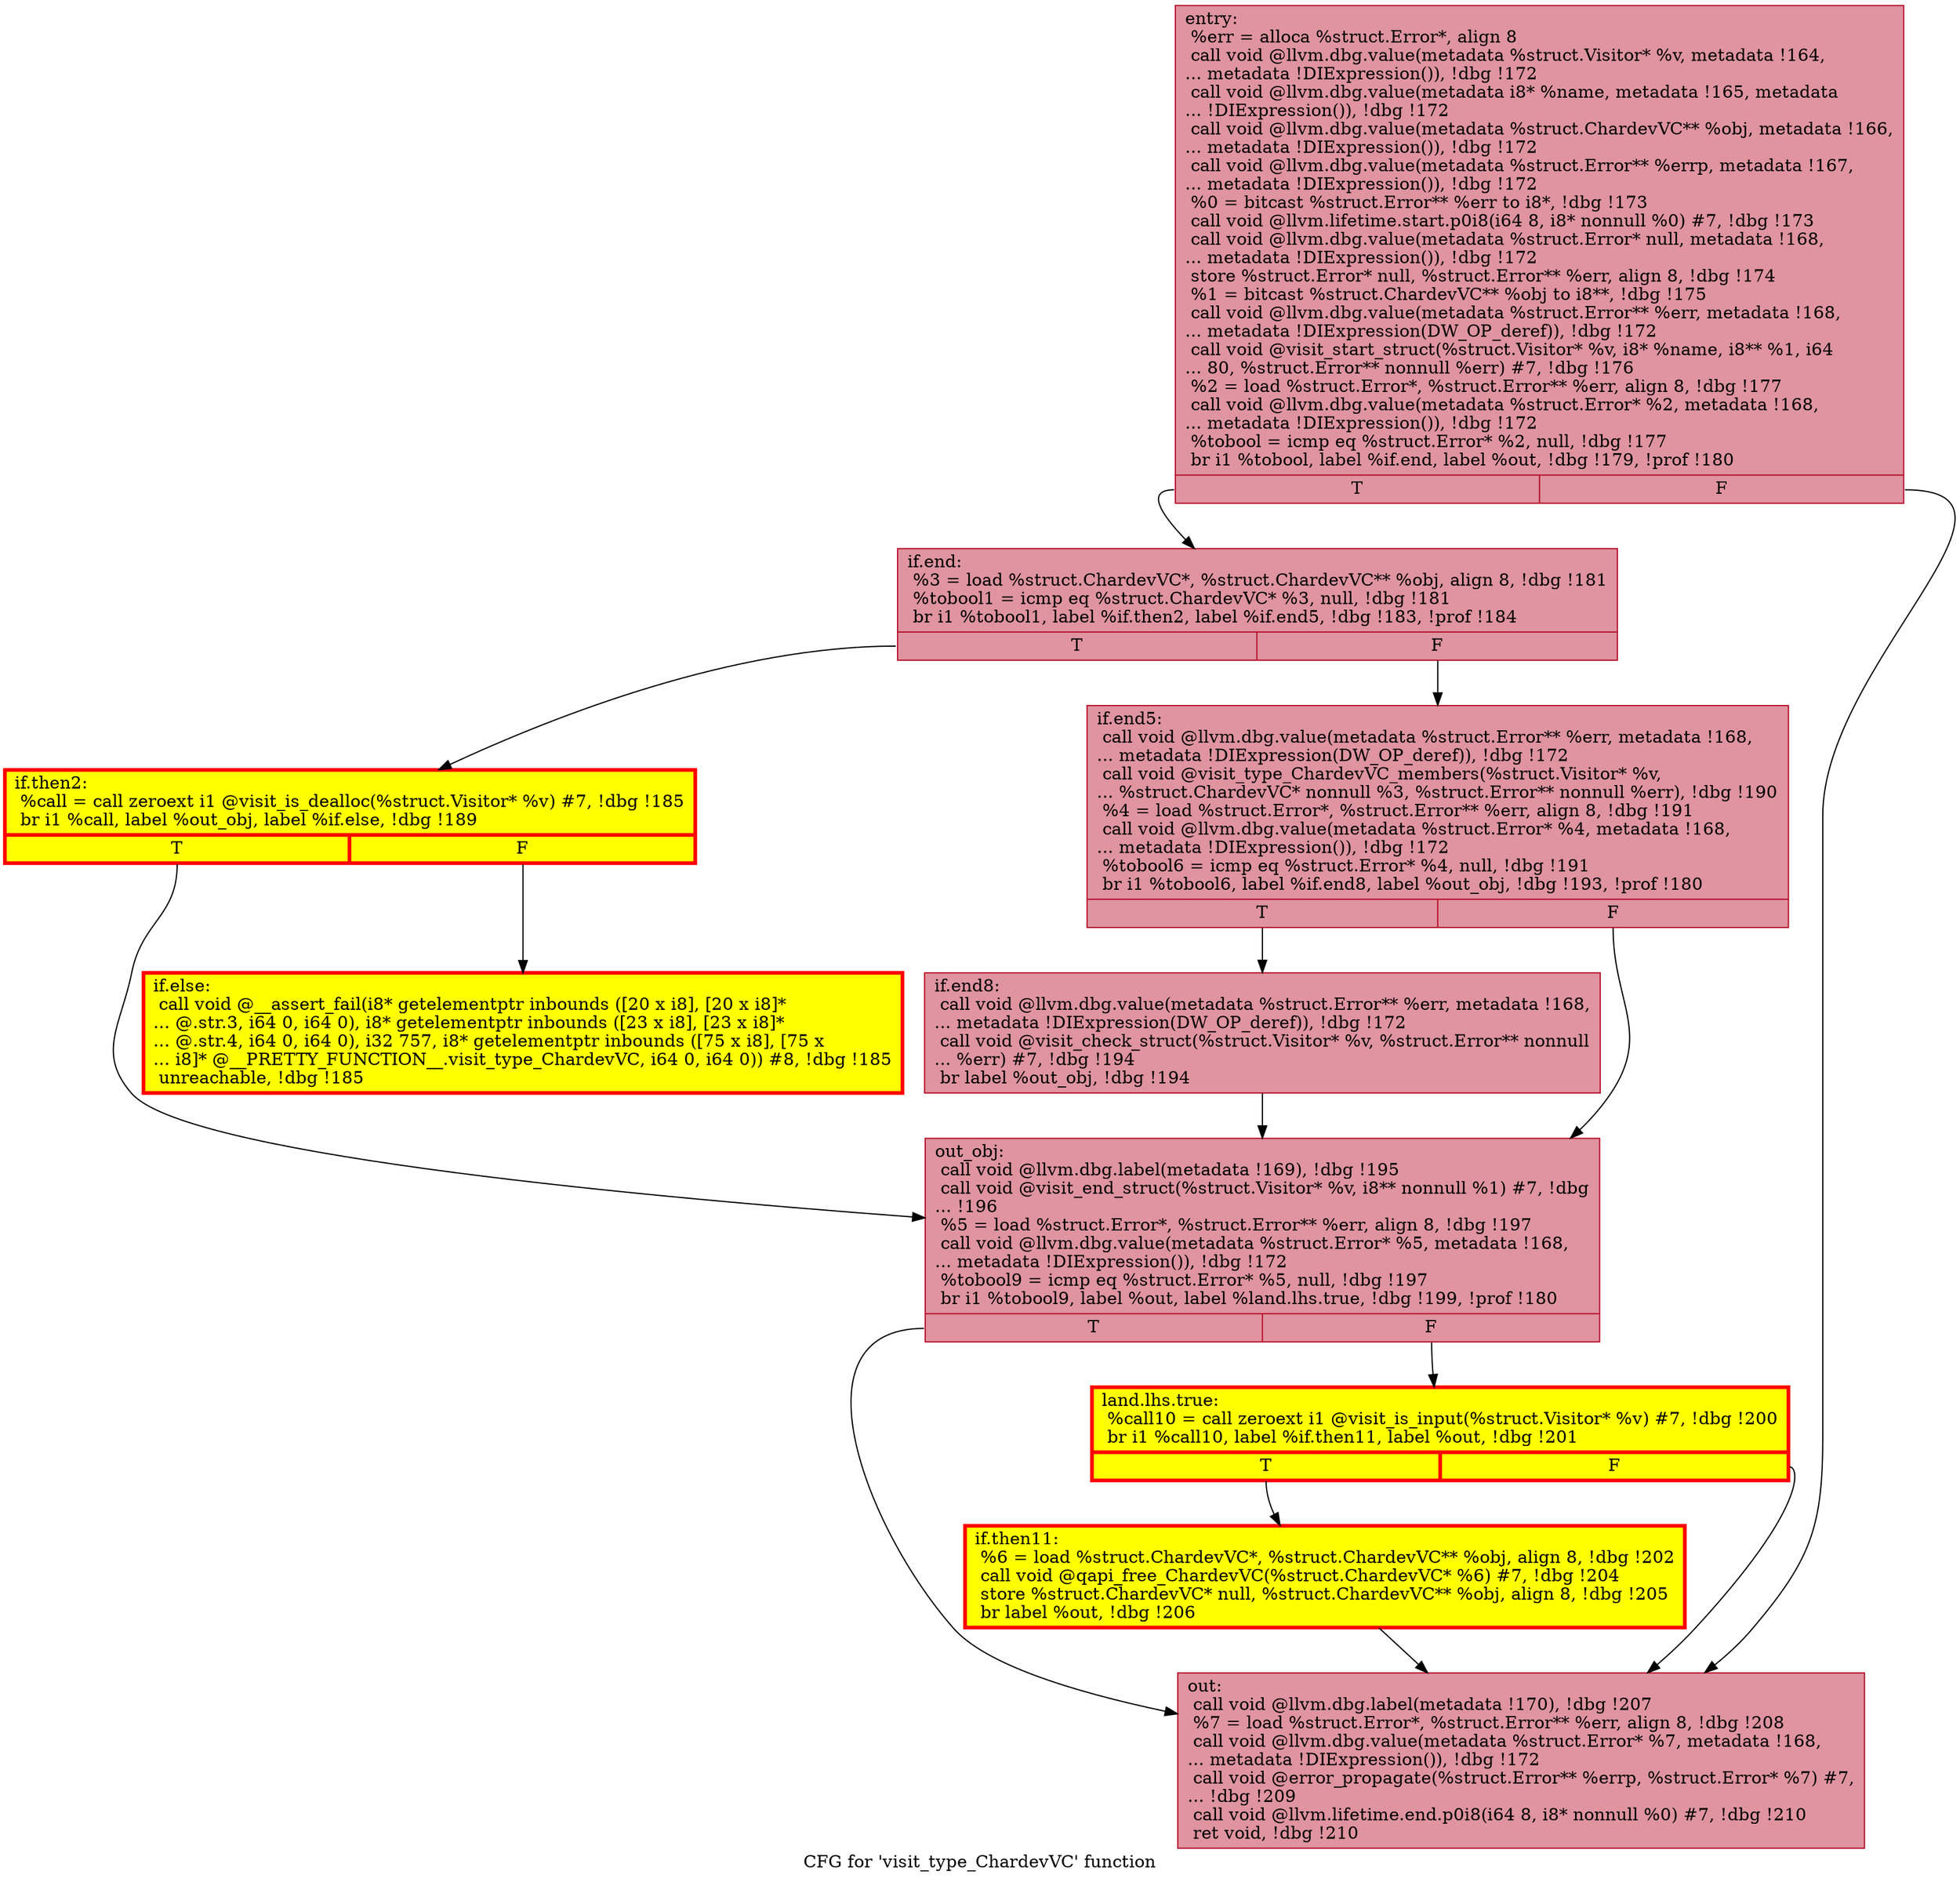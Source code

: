 digraph "CFG for 'visit_type_ChardevVC' function" {
	label="CFG for 'visit_type_ChardevVC' function";

	Node0x55ff89c2bab0 [shape=record,color="#b70d28ff", style=filled, fillcolor="#b70d2870",label="{entry:\l  %err = alloca %struct.Error*, align 8\l  call void @llvm.dbg.value(metadata %struct.Visitor* %v, metadata !164,\l... metadata !DIExpression()), !dbg !172\l  call void @llvm.dbg.value(metadata i8* %name, metadata !165, metadata\l... !DIExpression()), !dbg !172\l  call void @llvm.dbg.value(metadata %struct.ChardevVC** %obj, metadata !166,\l... metadata !DIExpression()), !dbg !172\l  call void @llvm.dbg.value(metadata %struct.Error** %errp, metadata !167,\l... metadata !DIExpression()), !dbg !172\l  %0 = bitcast %struct.Error** %err to i8*, !dbg !173\l  call void @llvm.lifetime.start.p0i8(i64 8, i8* nonnull %0) #7, !dbg !173\l  call void @llvm.dbg.value(metadata %struct.Error* null, metadata !168,\l... metadata !DIExpression()), !dbg !172\l  store %struct.Error* null, %struct.Error** %err, align 8, !dbg !174\l  %1 = bitcast %struct.ChardevVC** %obj to i8**, !dbg !175\l  call void @llvm.dbg.value(metadata %struct.Error** %err, metadata !168,\l... metadata !DIExpression(DW_OP_deref)), !dbg !172\l  call void @visit_start_struct(%struct.Visitor* %v, i8* %name, i8** %1, i64\l... 80, %struct.Error** nonnull %err) #7, !dbg !176\l  %2 = load %struct.Error*, %struct.Error** %err, align 8, !dbg !177\l  call void @llvm.dbg.value(metadata %struct.Error* %2, metadata !168,\l... metadata !DIExpression()), !dbg !172\l  %tobool = icmp eq %struct.Error* %2, null, !dbg !177\l  br i1 %tobool, label %if.end, label %out, !dbg !179, !prof !180\l|{<s0>T|<s1>F}}"];
	Node0x55ff89c2bab0:s0 -> Node0x55ff89c307e0;
	Node0x55ff89c2bab0:s1 -> Node0x55ff89c314a0;
	Node0x55ff89c307e0 [shape=record,color="#b70d28ff", style=filled, fillcolor="#b70d2870",label="{if.end:                                           \l  %3 = load %struct.ChardevVC*, %struct.ChardevVC** %obj, align 8, !dbg !181\l  %tobool1 = icmp eq %struct.ChardevVC* %3, null, !dbg !181\l  br i1 %tobool1, label %if.then2, label %if.end5, !dbg !183, !prof !184\l|{<s0>T|<s1>F}}"];
	Node0x55ff89c307e0:s0 -> Node0x55ff89c31680;
	Node0x55ff89c307e0:s1 -> Node0x55ff89c316f0;
	Node0x55ff89c31680 [shape=record,penwidth=3.0, style="filled", color="red", fillcolor="yellow",label="{if.then2:                                         \l  %call = call zeroext i1 @visit_is_dealloc(%struct.Visitor* %v) #7, !dbg !185\l  br i1 %call, label %out_obj, label %if.else, !dbg !189\l|{<s0>T|<s1>F}}"];
	Node0x55ff89c31680:s0 -> Node0x55ff89c32360;
	Node0x55ff89c31680:s1 -> Node0x55ff89c31c60;
	Node0x55ff89c31c60 [shape=record,penwidth=3.0, style="filled", color="red", fillcolor="yellow",label="{if.else:                                          \l  call void @__assert_fail(i8* getelementptr inbounds ([20 x i8], [20 x i8]*\l... @.str.3, i64 0, i64 0), i8* getelementptr inbounds ([23 x i8], [23 x i8]*\l... @.str.4, i64 0, i64 0), i32 757, i8* getelementptr inbounds ([75 x i8], [75 x\l... i8]* @__PRETTY_FUNCTION__.visit_type_ChardevVC, i64 0, i64 0)) #8, !dbg !185\l  unreachable, !dbg !185\l}"];
	Node0x55ff89c316f0 [shape=record,color="#b70d28ff", style=filled, fillcolor="#b70d2870",label="{if.end5:                                          \l  call void @llvm.dbg.value(metadata %struct.Error** %err, metadata !168,\l... metadata !DIExpression(DW_OP_deref)), !dbg !172\l  call void @visit_type_ChardevVC_members(%struct.Visitor* %v,\l... %struct.ChardevVC* nonnull %3, %struct.Error** nonnull %err), !dbg !190\l  %4 = load %struct.Error*, %struct.Error** %err, align 8, !dbg !191\l  call void @llvm.dbg.value(metadata %struct.Error* %4, metadata !168,\l... metadata !DIExpression()), !dbg !172\l  %tobool6 = icmp eq %struct.Error* %4, null, !dbg !191\l  br i1 %tobool6, label %if.end8, label %out_obj, !dbg !193, !prof !180\l|{<s0>T|<s1>F}}"];
	Node0x55ff89c316f0:s0 -> Node0x55ff89c32860;
	Node0x55ff89c316f0:s1 -> Node0x55ff89c32360;
	Node0x55ff89c32860 [shape=record,color="#b70d28ff", style=filled, fillcolor="#b70d2870",label="{if.end8:                                          \l  call void @llvm.dbg.value(metadata %struct.Error** %err, metadata !168,\l... metadata !DIExpression(DW_OP_deref)), !dbg !172\l  call void @visit_check_struct(%struct.Visitor* %v, %struct.Error** nonnull\l... %err) #7, !dbg !194\l  br label %out_obj, !dbg !194\l}"];
	Node0x55ff89c32860 -> Node0x55ff89c32360;
	Node0x55ff89c32360 [shape=record,color="#b70d28ff", style=filled, fillcolor="#b70d2870",label="{out_obj:                                          \l  call void @llvm.dbg.label(metadata !169), !dbg !195\l  call void @visit_end_struct(%struct.Visitor* %v, i8** nonnull %1) #7, !dbg\l... !196\l  %5 = load %struct.Error*, %struct.Error** %err, align 8, !dbg !197\l  call void @llvm.dbg.value(metadata %struct.Error* %5, metadata !168,\l... metadata !DIExpression()), !dbg !172\l  %tobool9 = icmp eq %struct.Error* %5, null, !dbg !197\l  br i1 %tobool9, label %out, label %land.lhs.true, !dbg !199, !prof !180\l|{<s0>T|<s1>F}}"];
	Node0x55ff89c32360:s0 -> Node0x55ff89c314a0;
	Node0x55ff89c32360:s1 -> Node0x55ff89c335c0;
	Node0x55ff89c335c0 [shape=record,penwidth=3.0, style="filled", color="red", fillcolor="yellow",label="{land.lhs.true:                                    \l  %call10 = call zeroext i1 @visit_is_input(%struct.Visitor* %v) #7, !dbg !200\l  br i1 %call10, label %if.then11, label %out, !dbg !201\l|{<s0>T|<s1>F}}"];
	Node0x55ff89c335c0:s0 -> Node0x55ff89c33500;
	Node0x55ff89c335c0:s1 -> Node0x55ff89c314a0;
	Node0x55ff89c33500 [shape=record,penwidth=3.0, style="filled", color="red", fillcolor="yellow",label="{if.then11:                                        \l  %6 = load %struct.ChardevVC*, %struct.ChardevVC** %obj, align 8, !dbg !202\l  call void @qapi_free_ChardevVC(%struct.ChardevVC* %6) #7, !dbg !204\l  store %struct.ChardevVC* null, %struct.ChardevVC** %obj, align 8, !dbg !205\l  br label %out, !dbg !206\l}"];
	Node0x55ff89c33500 -> Node0x55ff89c314a0;
	Node0x55ff89c314a0 [shape=record,color="#b70d28ff", style=filled, fillcolor="#b70d2870",label="{out:                                              \l  call void @llvm.dbg.label(metadata !170), !dbg !207\l  %7 = load %struct.Error*, %struct.Error** %err, align 8, !dbg !208\l  call void @llvm.dbg.value(metadata %struct.Error* %7, metadata !168,\l... metadata !DIExpression()), !dbg !172\l  call void @error_propagate(%struct.Error** %errp, %struct.Error* %7) #7,\l... !dbg !209\l  call void @llvm.lifetime.end.p0i8(i64 8, i8* nonnull %0) #7, !dbg !210\l  ret void, !dbg !210\l}"];
}
